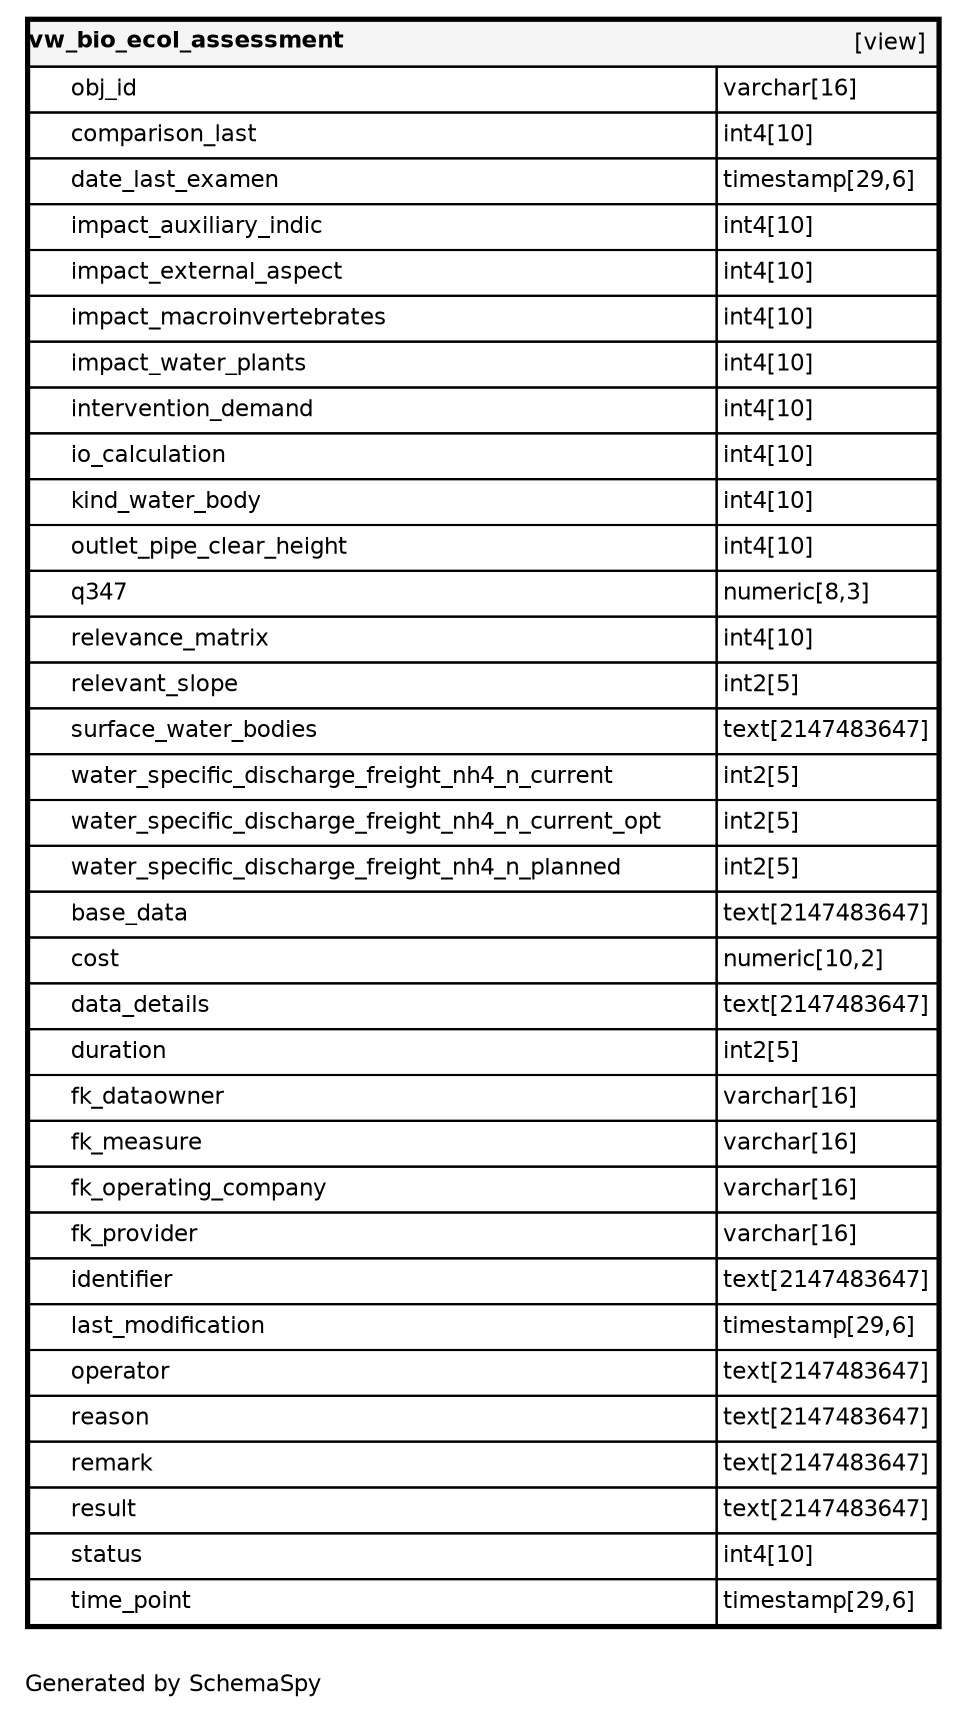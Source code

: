 digraph "oneDegreeRelationshipsDiagram" {
  graph [    rankdir="RL"    bgcolor="#ffffff"    label="\nGenerated by SchemaSpy"    labeljust="l"    nodesep="0.18"    ranksep="0.46"    fontname="Helvetica"    fontsize="11"    ration="compress"  ];  node [    fontname="Helvetica"    fontsize="11"    shape="plaintext"  ];  edge [    arrowsize="0.8"  ];
  "vw_bio_ecol_assessment" [
   label=<
    <TABLE BORDER="2" CELLBORDER="1" CELLSPACING="0" BGCOLOR="#ffffff">
      <TR><TD COLSPAN="4"  BGCOLOR="#f5f5f5"><TABLE BORDER="0" CELLSPACING="0"><TR><TD ALIGN="LEFT" FIXEDSIZE="TRUE" WIDTH="145" HEIGHT="16"><B>vw_bio_ecol_assessment</B></TD><TD ALIGN="RIGHT">[view]</TD></TR></TABLE></TD></TR>
      <TR><TD PORT="obj_id" COLSPAN="2" ALIGN="LEFT"><TABLE BORDER="0" CELLSPACING="0" ALIGN="LEFT"><TR ALIGN="LEFT"><TD ALIGN="LEFT" FIXEDSIZE="TRUE" WIDTH="15" HEIGHT="16"></TD><TD ALIGN="LEFT" FIXEDSIZE="TRUE" WIDTH="309" HEIGHT="16">obj_id</TD></TR></TABLE></TD><TD PORT="obj_id.type" ALIGN="LEFT">varchar[16]</TD></TR>
      <TR><TD PORT="comparison_last" COLSPAN="2" ALIGN="LEFT"><TABLE BORDER="0" CELLSPACING="0" ALIGN="LEFT"><TR ALIGN="LEFT"><TD ALIGN="LEFT" FIXEDSIZE="TRUE" WIDTH="15" HEIGHT="16"></TD><TD ALIGN="LEFT" FIXEDSIZE="TRUE" WIDTH="309" HEIGHT="16">comparison_last</TD></TR></TABLE></TD><TD PORT="comparison_last.type" ALIGN="LEFT">int4[10]</TD></TR>
      <TR><TD PORT="date_last_examen" COLSPAN="2" ALIGN="LEFT"><TABLE BORDER="0" CELLSPACING="0" ALIGN="LEFT"><TR ALIGN="LEFT"><TD ALIGN="LEFT" FIXEDSIZE="TRUE" WIDTH="15" HEIGHT="16"></TD><TD ALIGN="LEFT" FIXEDSIZE="TRUE" WIDTH="309" HEIGHT="16">date_last_examen</TD></TR></TABLE></TD><TD PORT="date_last_examen.type" ALIGN="LEFT">timestamp[29,6]</TD></TR>
      <TR><TD PORT="impact_auxiliary_indic" COLSPAN="2" ALIGN="LEFT"><TABLE BORDER="0" CELLSPACING="0" ALIGN="LEFT"><TR ALIGN="LEFT"><TD ALIGN="LEFT" FIXEDSIZE="TRUE" WIDTH="15" HEIGHT="16"></TD><TD ALIGN="LEFT" FIXEDSIZE="TRUE" WIDTH="309" HEIGHT="16">impact_auxiliary_indic</TD></TR></TABLE></TD><TD PORT="impact_auxiliary_indic.type" ALIGN="LEFT">int4[10]</TD></TR>
      <TR><TD PORT="impact_external_aspect" COLSPAN="2" ALIGN="LEFT"><TABLE BORDER="0" CELLSPACING="0" ALIGN="LEFT"><TR ALIGN="LEFT"><TD ALIGN="LEFT" FIXEDSIZE="TRUE" WIDTH="15" HEIGHT="16"></TD><TD ALIGN="LEFT" FIXEDSIZE="TRUE" WIDTH="309" HEIGHT="16">impact_external_aspect</TD></TR></TABLE></TD><TD PORT="impact_external_aspect.type" ALIGN="LEFT">int4[10]</TD></TR>
      <TR><TD PORT="impact_macroinvertebrates" COLSPAN="2" ALIGN="LEFT"><TABLE BORDER="0" CELLSPACING="0" ALIGN="LEFT"><TR ALIGN="LEFT"><TD ALIGN="LEFT" FIXEDSIZE="TRUE" WIDTH="15" HEIGHT="16"></TD><TD ALIGN="LEFT" FIXEDSIZE="TRUE" WIDTH="309" HEIGHT="16">impact_macroinvertebrates</TD></TR></TABLE></TD><TD PORT="impact_macroinvertebrates.type" ALIGN="LEFT">int4[10]</TD></TR>
      <TR><TD PORT="impact_water_plants" COLSPAN="2" ALIGN="LEFT"><TABLE BORDER="0" CELLSPACING="0" ALIGN="LEFT"><TR ALIGN="LEFT"><TD ALIGN="LEFT" FIXEDSIZE="TRUE" WIDTH="15" HEIGHT="16"></TD><TD ALIGN="LEFT" FIXEDSIZE="TRUE" WIDTH="309" HEIGHT="16">impact_water_plants</TD></TR></TABLE></TD><TD PORT="impact_water_plants.type" ALIGN="LEFT">int4[10]</TD></TR>
      <TR><TD PORT="intervention_demand" COLSPAN="2" ALIGN="LEFT"><TABLE BORDER="0" CELLSPACING="0" ALIGN="LEFT"><TR ALIGN="LEFT"><TD ALIGN="LEFT" FIXEDSIZE="TRUE" WIDTH="15" HEIGHT="16"></TD><TD ALIGN="LEFT" FIXEDSIZE="TRUE" WIDTH="309" HEIGHT="16">intervention_demand</TD></TR></TABLE></TD><TD PORT="intervention_demand.type" ALIGN="LEFT">int4[10]</TD></TR>
      <TR><TD PORT="io_calculation" COLSPAN="2" ALIGN="LEFT"><TABLE BORDER="0" CELLSPACING="0" ALIGN="LEFT"><TR ALIGN="LEFT"><TD ALIGN="LEFT" FIXEDSIZE="TRUE" WIDTH="15" HEIGHT="16"></TD><TD ALIGN="LEFT" FIXEDSIZE="TRUE" WIDTH="309" HEIGHT="16">io_calculation</TD></TR></TABLE></TD><TD PORT="io_calculation.type" ALIGN="LEFT">int4[10]</TD></TR>
      <TR><TD PORT="kind_water_body" COLSPAN="2" ALIGN="LEFT"><TABLE BORDER="0" CELLSPACING="0" ALIGN="LEFT"><TR ALIGN="LEFT"><TD ALIGN="LEFT" FIXEDSIZE="TRUE" WIDTH="15" HEIGHT="16"></TD><TD ALIGN="LEFT" FIXEDSIZE="TRUE" WIDTH="309" HEIGHT="16">kind_water_body</TD></TR></TABLE></TD><TD PORT="kind_water_body.type" ALIGN="LEFT">int4[10]</TD></TR>
      <TR><TD PORT="outlet_pipe_clear_height" COLSPAN="2" ALIGN="LEFT"><TABLE BORDER="0" CELLSPACING="0" ALIGN="LEFT"><TR ALIGN="LEFT"><TD ALIGN="LEFT" FIXEDSIZE="TRUE" WIDTH="15" HEIGHT="16"></TD><TD ALIGN="LEFT" FIXEDSIZE="TRUE" WIDTH="309" HEIGHT="16">outlet_pipe_clear_height</TD></TR></TABLE></TD><TD PORT="outlet_pipe_clear_height.type" ALIGN="LEFT">int4[10]</TD></TR>
      <TR><TD PORT="q347" COLSPAN="2" ALIGN="LEFT"><TABLE BORDER="0" CELLSPACING="0" ALIGN="LEFT"><TR ALIGN="LEFT"><TD ALIGN="LEFT" FIXEDSIZE="TRUE" WIDTH="15" HEIGHT="16"></TD><TD ALIGN="LEFT" FIXEDSIZE="TRUE" WIDTH="309" HEIGHT="16">q347</TD></TR></TABLE></TD><TD PORT="q347.type" ALIGN="LEFT">numeric[8,3]</TD></TR>
      <TR><TD PORT="relevance_matrix" COLSPAN="2" ALIGN="LEFT"><TABLE BORDER="0" CELLSPACING="0" ALIGN="LEFT"><TR ALIGN="LEFT"><TD ALIGN="LEFT" FIXEDSIZE="TRUE" WIDTH="15" HEIGHT="16"></TD><TD ALIGN="LEFT" FIXEDSIZE="TRUE" WIDTH="309" HEIGHT="16">relevance_matrix</TD></TR></TABLE></TD><TD PORT="relevance_matrix.type" ALIGN="LEFT">int4[10]</TD></TR>
      <TR><TD PORT="relevant_slope" COLSPAN="2" ALIGN="LEFT"><TABLE BORDER="0" CELLSPACING="0" ALIGN="LEFT"><TR ALIGN="LEFT"><TD ALIGN="LEFT" FIXEDSIZE="TRUE" WIDTH="15" HEIGHT="16"></TD><TD ALIGN="LEFT" FIXEDSIZE="TRUE" WIDTH="309" HEIGHT="16">relevant_slope</TD></TR></TABLE></TD><TD PORT="relevant_slope.type" ALIGN="LEFT">int2[5]</TD></TR>
      <TR><TD PORT="surface_water_bodies" COLSPAN="2" ALIGN="LEFT"><TABLE BORDER="0" CELLSPACING="0" ALIGN="LEFT"><TR ALIGN="LEFT"><TD ALIGN="LEFT" FIXEDSIZE="TRUE" WIDTH="15" HEIGHT="16"></TD><TD ALIGN="LEFT" FIXEDSIZE="TRUE" WIDTH="309" HEIGHT="16">surface_water_bodies</TD></TR></TABLE></TD><TD PORT="surface_water_bodies.type" ALIGN="LEFT">text[2147483647]</TD></TR>
      <TR><TD PORT="water_specific_discharge_freight_nh4_n_current" COLSPAN="2" ALIGN="LEFT"><TABLE BORDER="0" CELLSPACING="0" ALIGN="LEFT"><TR ALIGN="LEFT"><TD ALIGN="LEFT" FIXEDSIZE="TRUE" WIDTH="15" HEIGHT="16"></TD><TD ALIGN="LEFT" FIXEDSIZE="TRUE" WIDTH="309" HEIGHT="16">water_specific_discharge_freight_nh4_n_current</TD></TR></TABLE></TD><TD PORT="water_specific_discharge_freight_nh4_n_current.type" ALIGN="LEFT">int2[5]</TD></TR>
      <TR><TD PORT="water_specific_discharge_freight_nh4_n_current_opt" COLSPAN="2" ALIGN="LEFT"><TABLE BORDER="0" CELLSPACING="0" ALIGN="LEFT"><TR ALIGN="LEFT"><TD ALIGN="LEFT" FIXEDSIZE="TRUE" WIDTH="15" HEIGHT="16"></TD><TD ALIGN="LEFT" FIXEDSIZE="TRUE" WIDTH="309" HEIGHT="16">water_specific_discharge_freight_nh4_n_current_opt</TD></TR></TABLE></TD><TD PORT="water_specific_discharge_freight_nh4_n_current_opt.type" ALIGN="LEFT">int2[5]</TD></TR>
      <TR><TD PORT="water_specific_discharge_freight_nh4_n_planned" COLSPAN="2" ALIGN="LEFT"><TABLE BORDER="0" CELLSPACING="0" ALIGN="LEFT"><TR ALIGN="LEFT"><TD ALIGN="LEFT" FIXEDSIZE="TRUE" WIDTH="15" HEIGHT="16"></TD><TD ALIGN="LEFT" FIXEDSIZE="TRUE" WIDTH="309" HEIGHT="16">water_specific_discharge_freight_nh4_n_planned</TD></TR></TABLE></TD><TD PORT="water_specific_discharge_freight_nh4_n_planned.type" ALIGN="LEFT">int2[5]</TD></TR>
      <TR><TD PORT="base_data" COLSPAN="2" ALIGN="LEFT"><TABLE BORDER="0" CELLSPACING="0" ALIGN="LEFT"><TR ALIGN="LEFT"><TD ALIGN="LEFT" FIXEDSIZE="TRUE" WIDTH="15" HEIGHT="16"></TD><TD ALIGN="LEFT" FIXEDSIZE="TRUE" WIDTH="309" HEIGHT="16">base_data</TD></TR></TABLE></TD><TD PORT="base_data.type" ALIGN="LEFT">text[2147483647]</TD></TR>
      <TR><TD PORT="cost" COLSPAN="2" ALIGN="LEFT"><TABLE BORDER="0" CELLSPACING="0" ALIGN="LEFT"><TR ALIGN="LEFT"><TD ALIGN="LEFT" FIXEDSIZE="TRUE" WIDTH="15" HEIGHT="16"></TD><TD ALIGN="LEFT" FIXEDSIZE="TRUE" WIDTH="309" HEIGHT="16">cost</TD></TR></TABLE></TD><TD PORT="cost.type" ALIGN="LEFT">numeric[10,2]</TD></TR>
      <TR><TD PORT="data_details" COLSPAN="2" ALIGN="LEFT"><TABLE BORDER="0" CELLSPACING="0" ALIGN="LEFT"><TR ALIGN="LEFT"><TD ALIGN="LEFT" FIXEDSIZE="TRUE" WIDTH="15" HEIGHT="16"></TD><TD ALIGN="LEFT" FIXEDSIZE="TRUE" WIDTH="309" HEIGHT="16">data_details</TD></TR></TABLE></TD><TD PORT="data_details.type" ALIGN="LEFT">text[2147483647]</TD></TR>
      <TR><TD PORT="duration" COLSPAN="2" ALIGN="LEFT"><TABLE BORDER="0" CELLSPACING="0" ALIGN="LEFT"><TR ALIGN="LEFT"><TD ALIGN="LEFT" FIXEDSIZE="TRUE" WIDTH="15" HEIGHT="16"></TD><TD ALIGN="LEFT" FIXEDSIZE="TRUE" WIDTH="309" HEIGHT="16">duration</TD></TR></TABLE></TD><TD PORT="duration.type" ALIGN="LEFT">int2[5]</TD></TR>
      <TR><TD PORT="fk_dataowner" COLSPAN="2" ALIGN="LEFT"><TABLE BORDER="0" CELLSPACING="0" ALIGN="LEFT"><TR ALIGN="LEFT"><TD ALIGN="LEFT" FIXEDSIZE="TRUE" WIDTH="15" HEIGHT="16"></TD><TD ALIGN="LEFT" FIXEDSIZE="TRUE" WIDTH="309" HEIGHT="16">fk_dataowner</TD></TR></TABLE></TD><TD PORT="fk_dataowner.type" ALIGN="LEFT">varchar[16]</TD></TR>
      <TR><TD PORT="fk_measure" COLSPAN="2" ALIGN="LEFT"><TABLE BORDER="0" CELLSPACING="0" ALIGN="LEFT"><TR ALIGN="LEFT"><TD ALIGN="LEFT" FIXEDSIZE="TRUE" WIDTH="15" HEIGHT="16"></TD><TD ALIGN="LEFT" FIXEDSIZE="TRUE" WIDTH="309" HEIGHT="16">fk_measure</TD></TR></TABLE></TD><TD PORT="fk_measure.type" ALIGN="LEFT">varchar[16]</TD></TR>
      <TR><TD PORT="fk_operating_company" COLSPAN="2" ALIGN="LEFT"><TABLE BORDER="0" CELLSPACING="0" ALIGN="LEFT"><TR ALIGN="LEFT"><TD ALIGN="LEFT" FIXEDSIZE="TRUE" WIDTH="15" HEIGHT="16"></TD><TD ALIGN="LEFT" FIXEDSIZE="TRUE" WIDTH="309" HEIGHT="16">fk_operating_company</TD></TR></TABLE></TD><TD PORT="fk_operating_company.type" ALIGN="LEFT">varchar[16]</TD></TR>
      <TR><TD PORT="fk_provider" COLSPAN="2" ALIGN="LEFT"><TABLE BORDER="0" CELLSPACING="0" ALIGN="LEFT"><TR ALIGN="LEFT"><TD ALIGN="LEFT" FIXEDSIZE="TRUE" WIDTH="15" HEIGHT="16"></TD><TD ALIGN="LEFT" FIXEDSIZE="TRUE" WIDTH="309" HEIGHT="16">fk_provider</TD></TR></TABLE></TD><TD PORT="fk_provider.type" ALIGN="LEFT">varchar[16]</TD></TR>
      <TR><TD PORT="identifier" COLSPAN="2" ALIGN="LEFT"><TABLE BORDER="0" CELLSPACING="0" ALIGN="LEFT"><TR ALIGN="LEFT"><TD ALIGN="LEFT" FIXEDSIZE="TRUE" WIDTH="15" HEIGHT="16"></TD><TD ALIGN="LEFT" FIXEDSIZE="TRUE" WIDTH="309" HEIGHT="16">identifier</TD></TR></TABLE></TD><TD PORT="identifier.type" ALIGN="LEFT">text[2147483647]</TD></TR>
      <TR><TD PORT="last_modification" COLSPAN="2" ALIGN="LEFT"><TABLE BORDER="0" CELLSPACING="0" ALIGN="LEFT"><TR ALIGN="LEFT"><TD ALIGN="LEFT" FIXEDSIZE="TRUE" WIDTH="15" HEIGHT="16"></TD><TD ALIGN="LEFT" FIXEDSIZE="TRUE" WIDTH="309" HEIGHT="16">last_modification</TD></TR></TABLE></TD><TD PORT="last_modification.type" ALIGN="LEFT">timestamp[29,6]</TD></TR>
      <TR><TD PORT="operator" COLSPAN="2" ALIGN="LEFT"><TABLE BORDER="0" CELLSPACING="0" ALIGN="LEFT"><TR ALIGN="LEFT"><TD ALIGN="LEFT" FIXEDSIZE="TRUE" WIDTH="15" HEIGHT="16"></TD><TD ALIGN="LEFT" FIXEDSIZE="TRUE" WIDTH="309" HEIGHT="16">operator</TD></TR></TABLE></TD><TD PORT="operator.type" ALIGN="LEFT">text[2147483647]</TD></TR>
      <TR><TD PORT="reason" COLSPAN="2" ALIGN="LEFT"><TABLE BORDER="0" CELLSPACING="0" ALIGN="LEFT"><TR ALIGN="LEFT"><TD ALIGN="LEFT" FIXEDSIZE="TRUE" WIDTH="15" HEIGHT="16"></TD><TD ALIGN="LEFT" FIXEDSIZE="TRUE" WIDTH="309" HEIGHT="16">reason</TD></TR></TABLE></TD><TD PORT="reason.type" ALIGN="LEFT">text[2147483647]</TD></TR>
      <TR><TD PORT="remark" COLSPAN="2" ALIGN="LEFT"><TABLE BORDER="0" CELLSPACING="0" ALIGN="LEFT"><TR ALIGN="LEFT"><TD ALIGN="LEFT" FIXEDSIZE="TRUE" WIDTH="15" HEIGHT="16"></TD><TD ALIGN="LEFT" FIXEDSIZE="TRUE" WIDTH="309" HEIGHT="16">remark</TD></TR></TABLE></TD><TD PORT="remark.type" ALIGN="LEFT">text[2147483647]</TD></TR>
      <TR><TD PORT="result" COLSPAN="2" ALIGN="LEFT"><TABLE BORDER="0" CELLSPACING="0" ALIGN="LEFT"><TR ALIGN="LEFT"><TD ALIGN="LEFT" FIXEDSIZE="TRUE" WIDTH="15" HEIGHT="16"></TD><TD ALIGN="LEFT" FIXEDSIZE="TRUE" WIDTH="309" HEIGHT="16">result</TD></TR></TABLE></TD><TD PORT="result.type" ALIGN="LEFT">text[2147483647]</TD></TR>
      <TR><TD PORT="status" COLSPAN="2" ALIGN="LEFT"><TABLE BORDER="0" CELLSPACING="0" ALIGN="LEFT"><TR ALIGN="LEFT"><TD ALIGN="LEFT" FIXEDSIZE="TRUE" WIDTH="15" HEIGHT="16"></TD><TD ALIGN="LEFT" FIXEDSIZE="TRUE" WIDTH="309" HEIGHT="16">status</TD></TR></TABLE></TD><TD PORT="status.type" ALIGN="LEFT">int4[10]</TD></TR>
      <TR><TD PORT="time_point" COLSPAN="2" ALIGN="LEFT"><TABLE BORDER="0" CELLSPACING="0" ALIGN="LEFT"><TR ALIGN="LEFT"><TD ALIGN="LEFT" FIXEDSIZE="TRUE" WIDTH="15" HEIGHT="16"></TD><TD ALIGN="LEFT" FIXEDSIZE="TRUE" WIDTH="309" HEIGHT="16">time_point</TD></TR></TABLE></TD><TD PORT="time_point.type" ALIGN="LEFT">timestamp[29,6]</TD></TR>
    </TABLE>>
    URL="../../tables/vw_bio_ecol_assessment.html"
    target="_top"
    tooltip="vw_bio_ecol_assessment"
  ];
}
